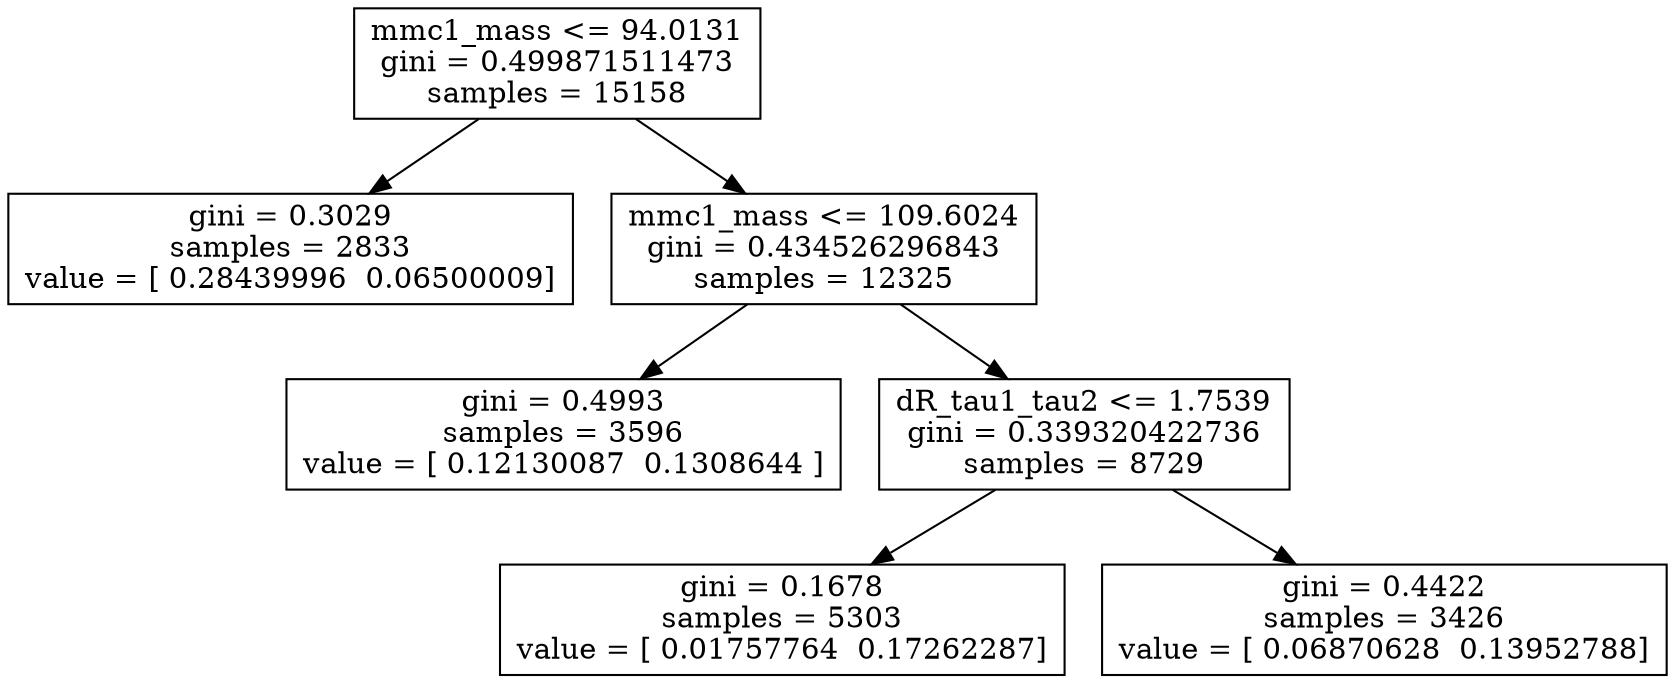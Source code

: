digraph Tree {
0 [label="mmc1_mass <= 94.0131\ngini = 0.499871511473\nsamples = 15158", shape="box"] ;
1 [label="gini = 0.3029\nsamples = 2833\nvalue = [ 0.28439996  0.06500009]", shape="box"] ;
0 -> 1 ;
2 [label="mmc1_mass <= 109.6024\ngini = 0.434526296843\nsamples = 12325", shape="box"] ;
0 -> 2 ;
3 [label="gini = 0.4993\nsamples = 3596\nvalue = [ 0.12130087  0.1308644 ]", shape="box"] ;
2 -> 3 ;
4 [label="dR_tau1_tau2 <= 1.7539\ngini = 0.339320422736\nsamples = 8729", shape="box"] ;
2 -> 4 ;
5 [label="gini = 0.1678\nsamples = 5303\nvalue = [ 0.01757764  0.17262287]", shape="box"] ;
4 -> 5 ;
6 [label="gini = 0.4422\nsamples = 3426\nvalue = [ 0.06870628  0.13952788]", shape="box"] ;
4 -> 6 ;
}